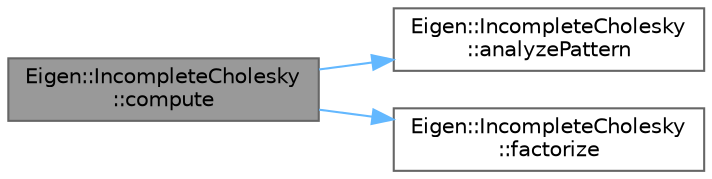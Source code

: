 digraph "Eigen::IncompleteCholesky::compute"
{
 // LATEX_PDF_SIZE
  bgcolor="transparent";
  edge [fontname=Helvetica,fontsize=10,labelfontname=Helvetica,labelfontsize=10];
  node [fontname=Helvetica,fontsize=10,shape=box,height=0.2,width=0.4];
  rankdir="LR";
  Node1 [id="Node000001",label="Eigen::IncompleteCholesky\l::compute",height=0.2,width=0.4,color="gray40", fillcolor="grey60", style="filled", fontcolor="black",tooltip=" "];
  Node1 -> Node2 [id="edge1_Node000001_Node000002",color="steelblue1",style="solid",tooltip=" "];
  Node2 [id="Node000002",label="Eigen::IncompleteCholesky\l::analyzePattern",height=0.2,width=0.4,color="grey40", fillcolor="white", style="filled",URL="$class_eigen_1_1_incomplete_cholesky.html#a702560ecdddef77dc51d20ab22bd974e",tooltip="Computes the fill reducing permutation vector using the sparsity pattern of mat"];
  Node1 -> Node3 [id="edge2_Node000001_Node000003",color="steelblue1",style="solid",tooltip=" "];
  Node3 [id="Node000003",label="Eigen::IncompleteCholesky\l::factorize",height=0.2,width=0.4,color="grey40", fillcolor="white", style="filled",URL="$class_eigen_1_1_incomplete_cholesky.html#ac39c75ff7ca5d2db9a9f03b937e12601",tooltip="Performs the numerical factorization of the input matrix mat"];
}
